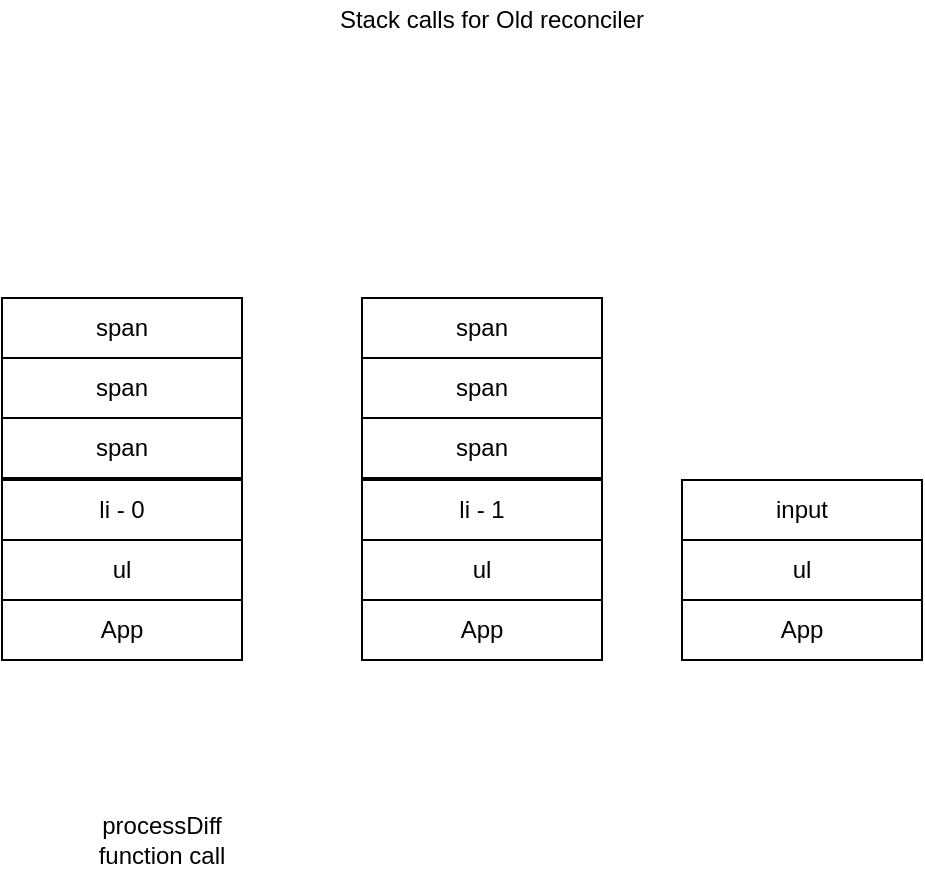 <mxfile version="14.6.13" type="github">
  <diagram id="KvnIHNdnnL4ABYRnP6pf" name="Page-1">
    <mxGraphModel dx="1038" dy="564" grid="1" gridSize="10" guides="1" tooltips="1" connect="1" arrows="1" fold="1" page="1" pageScale="1" pageWidth="827" pageHeight="1169" math="0" shadow="0">
      <root>
        <mxCell id="0" />
        <mxCell id="1" parent="0" />
        <mxCell id="K2V0Z2A7S9xefrkJ-jwN-1" value="ul" style="rounded=0;whiteSpace=wrap;html=1;" parent="1" vertex="1">
          <mxGeometry x="140" y="340" width="120" height="30" as="geometry" />
        </mxCell>
        <mxCell id="Fj9Q9jT_X3s66dtP97f3-1" value="App" style="rounded=0;whiteSpace=wrap;html=1;" parent="1" vertex="1">
          <mxGeometry x="140" y="370" width="120" height="30" as="geometry" />
        </mxCell>
        <mxCell id="Fj9Q9jT_X3s66dtP97f3-3" value="li - 0" style="rounded=0;whiteSpace=wrap;html=1;" parent="1" vertex="1">
          <mxGeometry x="140" y="310" width="120" height="30" as="geometry" />
        </mxCell>
        <mxCell id="Fj9Q9jT_X3s66dtP97f3-6" value="span" style="rounded=0;whiteSpace=wrap;html=1;" parent="1" vertex="1">
          <mxGeometry x="140" y="279" width="120" height="30" as="geometry" />
        </mxCell>
        <mxCell id="WvwZ4n41bWxGlB8s1PyJ-1" value="span" style="rounded=0;whiteSpace=wrap;html=1;" vertex="1" parent="1">
          <mxGeometry x="140" y="219" width="120" height="30" as="geometry" />
        </mxCell>
        <mxCell id="WvwZ4n41bWxGlB8s1PyJ-2" value="span" style="rounded=0;whiteSpace=wrap;html=1;" vertex="1" parent="1">
          <mxGeometry x="140" y="249" width="120" height="30" as="geometry" />
        </mxCell>
        <mxCell id="WvwZ4n41bWxGlB8s1PyJ-3" value="processDiff function call" style="text;html=1;strokeColor=none;fillColor=none;align=center;verticalAlign=middle;whiteSpace=wrap;rounded=0;" vertex="1" parent="1">
          <mxGeometry x="180" y="470" width="80" height="40" as="geometry" />
        </mxCell>
        <mxCell id="WvwZ4n41bWxGlB8s1PyJ-7" value="ul" style="rounded=0;whiteSpace=wrap;html=1;" vertex="1" parent="1">
          <mxGeometry x="320" y="340" width="120" height="30" as="geometry" />
        </mxCell>
        <mxCell id="WvwZ4n41bWxGlB8s1PyJ-8" value="App" style="rounded=0;whiteSpace=wrap;html=1;" vertex="1" parent="1">
          <mxGeometry x="320" y="370" width="120" height="30" as="geometry" />
        </mxCell>
        <mxCell id="WvwZ4n41bWxGlB8s1PyJ-9" value="li - 1" style="rounded=0;whiteSpace=wrap;html=1;" vertex="1" parent="1">
          <mxGeometry x="320" y="310" width="120" height="30" as="geometry" />
        </mxCell>
        <mxCell id="WvwZ4n41bWxGlB8s1PyJ-10" value="span" style="rounded=0;whiteSpace=wrap;html=1;" vertex="1" parent="1">
          <mxGeometry x="320" y="279" width="120" height="30" as="geometry" />
        </mxCell>
        <mxCell id="WvwZ4n41bWxGlB8s1PyJ-11" value="span" style="rounded=0;whiteSpace=wrap;html=1;" vertex="1" parent="1">
          <mxGeometry x="320" y="219" width="120" height="30" as="geometry" />
        </mxCell>
        <mxCell id="WvwZ4n41bWxGlB8s1PyJ-12" value="span" style="rounded=0;whiteSpace=wrap;html=1;" vertex="1" parent="1">
          <mxGeometry x="320" y="249" width="120" height="30" as="geometry" />
        </mxCell>
        <mxCell id="WvwZ4n41bWxGlB8s1PyJ-13" value="ul" style="rounded=0;whiteSpace=wrap;html=1;" vertex="1" parent="1">
          <mxGeometry x="480" y="340" width="120" height="30" as="geometry" />
        </mxCell>
        <mxCell id="WvwZ4n41bWxGlB8s1PyJ-14" value="App" style="rounded=0;whiteSpace=wrap;html=1;" vertex="1" parent="1">
          <mxGeometry x="480" y="370" width="120" height="30" as="geometry" />
        </mxCell>
        <mxCell id="WvwZ4n41bWxGlB8s1PyJ-15" value="input" style="rounded=0;whiteSpace=wrap;html=1;" vertex="1" parent="1">
          <mxGeometry x="480" y="310" width="120" height="30" as="geometry" />
        </mxCell>
        <mxCell id="WvwZ4n41bWxGlB8s1PyJ-22" value="Stack calls for Old reconciler" style="text;html=1;strokeColor=none;fillColor=none;align=center;verticalAlign=middle;whiteSpace=wrap;rounded=0;" vertex="1" parent="1">
          <mxGeometry x="170" y="70" width="430" height="20" as="geometry" />
        </mxCell>
      </root>
    </mxGraphModel>
  </diagram>
</mxfile>
